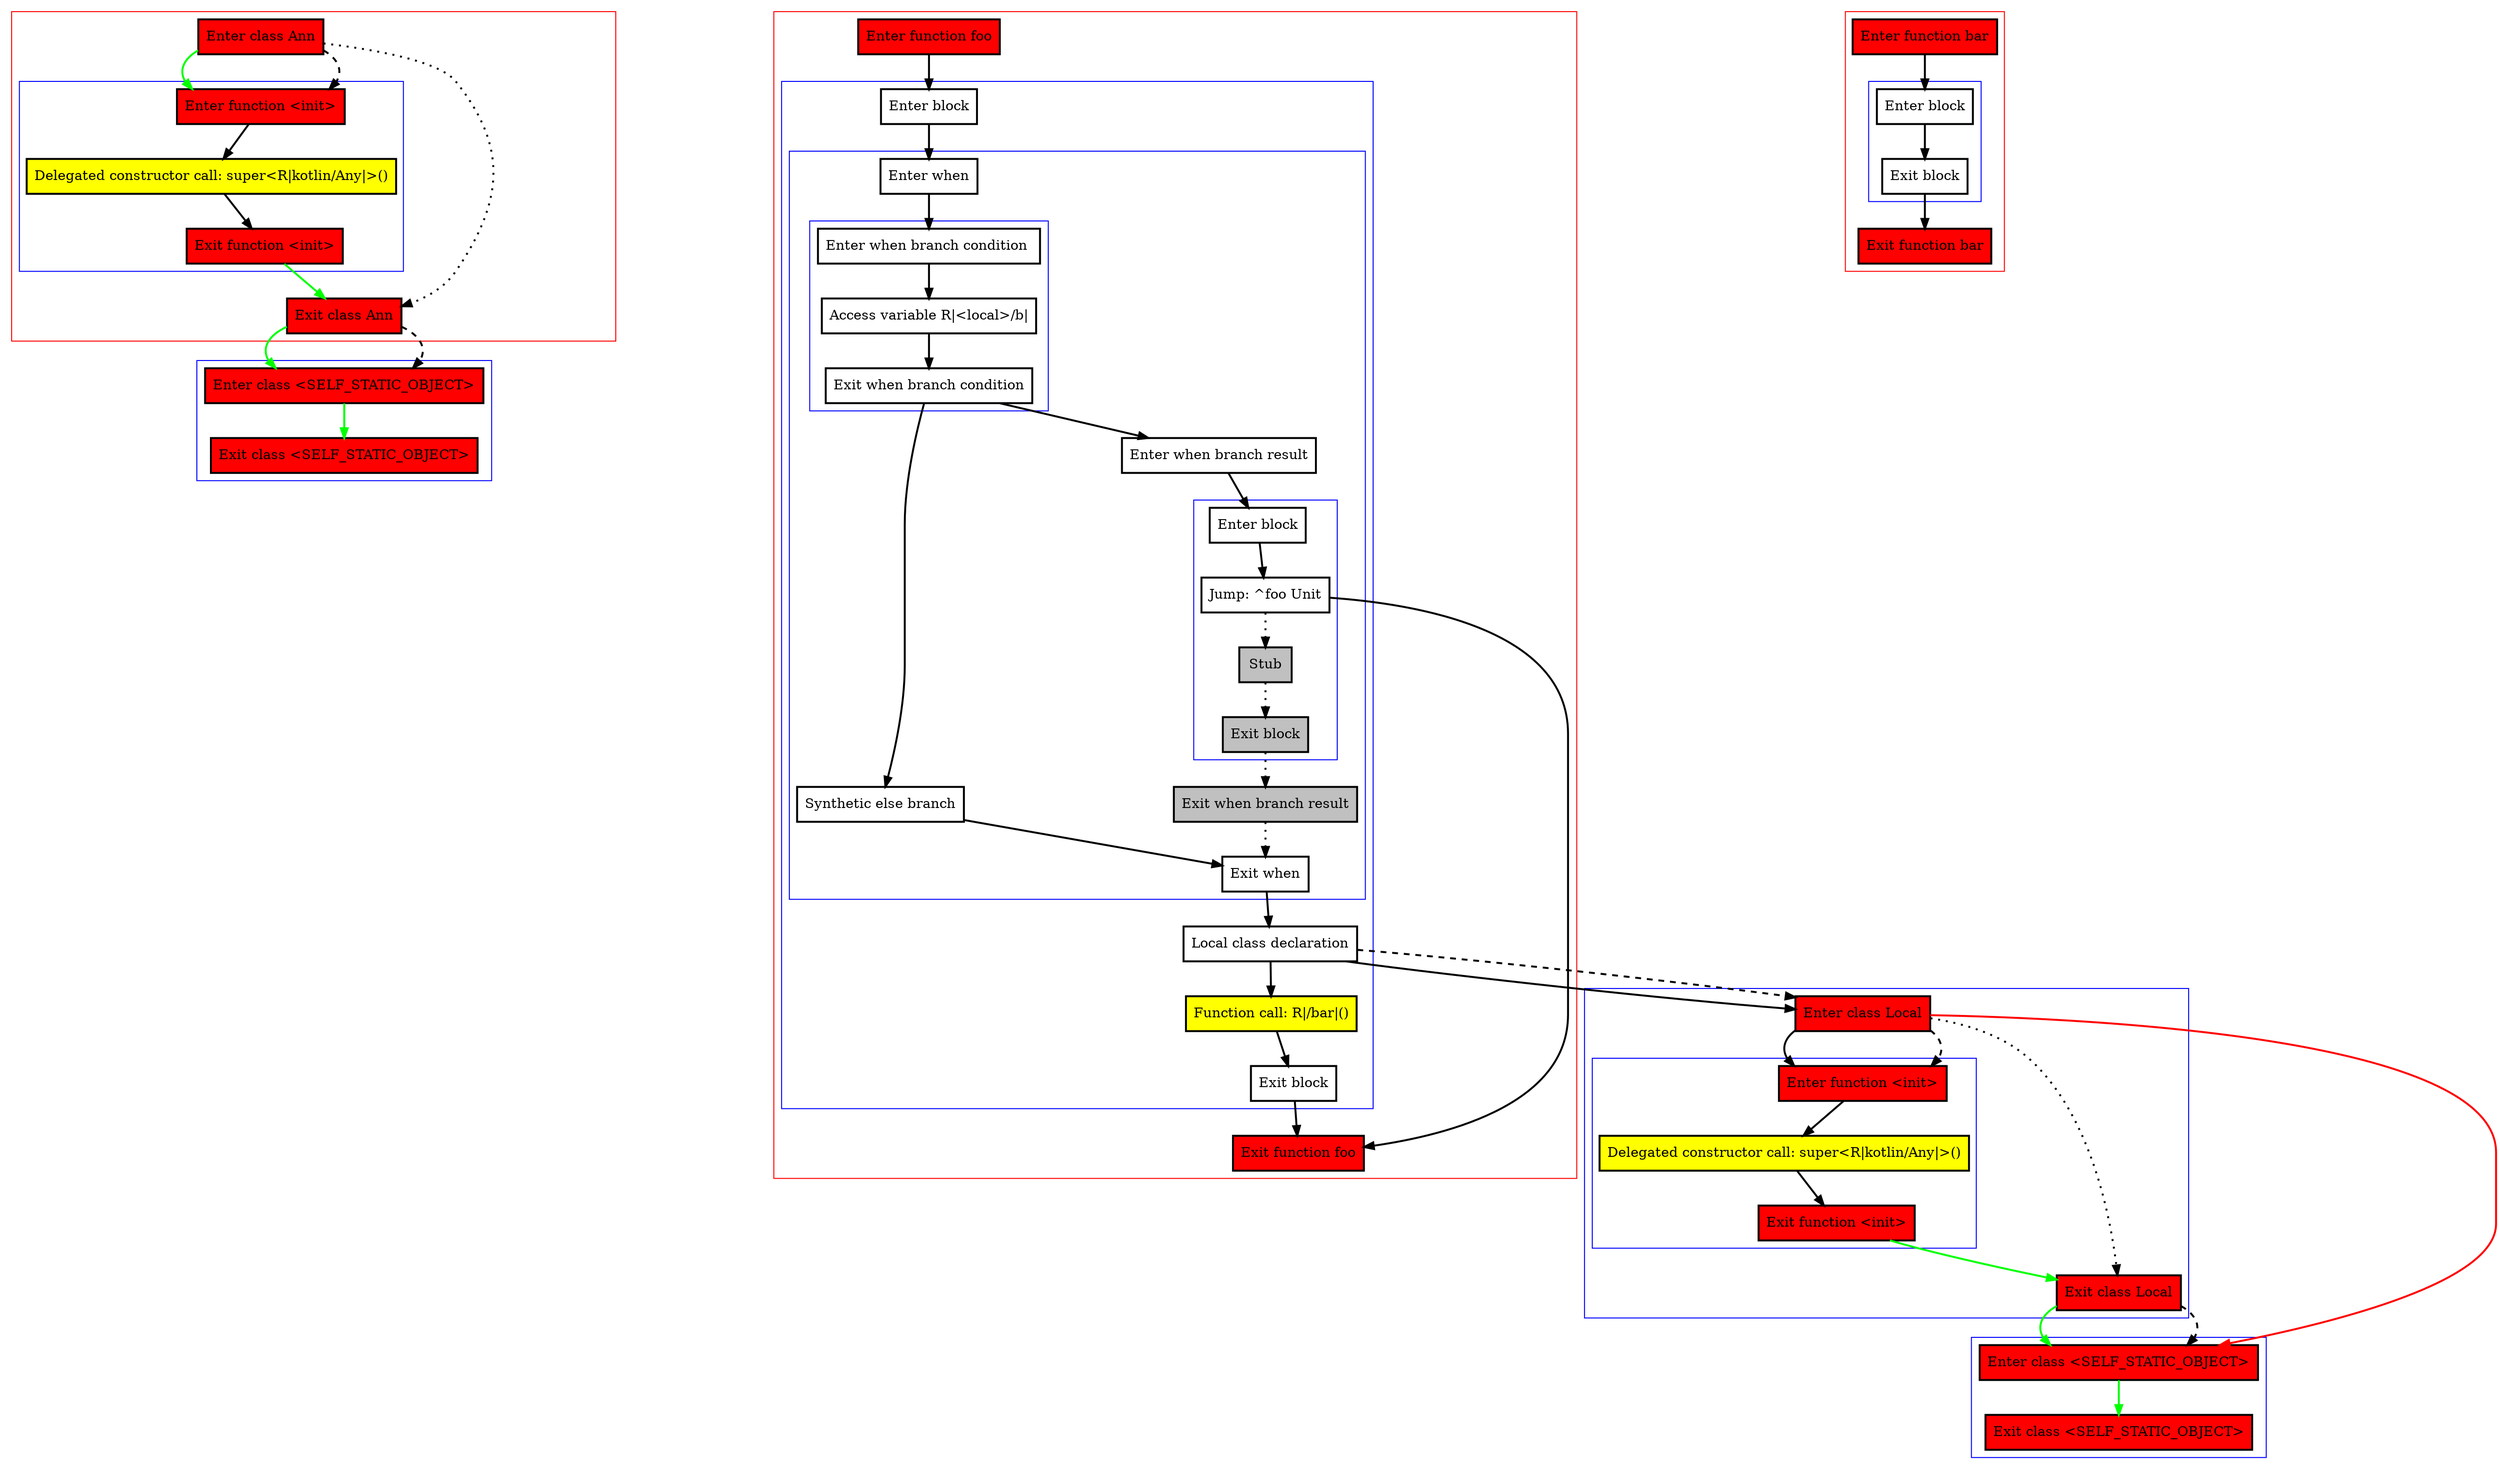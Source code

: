 digraph annotatedLocalClass_kt {
    graph [nodesep=3]
    node [shape=box penwidth=2]
    edge [penwidth=2]

    subgraph cluster_0 {
        color=red
        0 [label="Enter class Ann" style="filled" fillcolor=red];
        subgraph cluster_1 {
            color=blue
            1 [label="Enter function <init>" style="filled" fillcolor=red];
            2 [label="Delegated constructor call: super<R|kotlin/Any|>()" style="filled" fillcolor=yellow];
            3 [label="Exit function <init>" style="filled" fillcolor=red];
        }
        4 [label="Exit class Ann" style="filled" fillcolor=red];
    }
    subgraph cluster_2 {
        color=blue
        5 [label="Enter class <SELF_STATIC_OBJECT>" style="filled" fillcolor=red];
        6 [label="Exit class <SELF_STATIC_OBJECT>" style="filled" fillcolor=red];
    }
    0 -> {1} [color=green];
    0 -> {4} [style=dotted];
    0 -> {1} [style=dashed];
    1 -> {2};
    2 -> {3};
    3 -> {4} [color=green];
    4 -> {5} [color=green];
    4 -> {5} [style=dashed];
    5 -> {6} [color=green];

    subgraph cluster_3 {
        color=red
        7 [label="Enter function foo" style="filled" fillcolor=red];
        subgraph cluster_4 {
            color=blue
            8 [label="Enter block"];
            subgraph cluster_5 {
                color=blue
                9 [label="Enter when"];
                subgraph cluster_6 {
                    color=blue
                    10 [label="Enter when branch condition "];
                    11 [label="Access variable R|<local>/b|"];
                    12 [label="Exit when branch condition"];
                }
                13 [label="Synthetic else branch"];
                14 [label="Enter when branch result"];
                subgraph cluster_7 {
                    color=blue
                    15 [label="Enter block"];
                    16 [label="Jump: ^foo Unit"];
                    17 [label="Stub" style="filled" fillcolor=gray];
                    18 [label="Exit block" style="filled" fillcolor=gray];
                }
                19 [label="Exit when branch result" style="filled" fillcolor=gray];
                20 [label="Exit when"];
            }
            21 [label="Local class declaration"];
            22 [label="Function call: R|/bar|()" style="filled" fillcolor=yellow];
            23 [label="Exit block"];
        }
        24 [label="Exit function foo" style="filled" fillcolor=red];
    }
    subgraph cluster_8 {
        color=blue
        25 [label="Enter class Local" style="filled" fillcolor=red];
        subgraph cluster_9 {
            color=blue
            26 [label="Enter function <init>" style="filled" fillcolor=red];
            27 [label="Delegated constructor call: super<R|kotlin/Any|>()" style="filled" fillcolor=yellow];
            28 [label="Exit function <init>" style="filled" fillcolor=red];
        }
        29 [label="Exit class Local" style="filled" fillcolor=red];
    }
    subgraph cluster_10 {
        color=blue
        30 [label="Enter class <SELF_STATIC_OBJECT>" style="filled" fillcolor=red];
        31 [label="Exit class <SELF_STATIC_OBJECT>" style="filled" fillcolor=red];
    }
    7 -> {8};
    8 -> {9};
    9 -> {10};
    10 -> {11};
    11 -> {12};
    12 -> {13 14};
    13 -> {20};
    14 -> {15};
    15 -> {16};
    16 -> {24};
    16 -> {17} [style=dotted];
    17 -> {18} [style=dotted];
    18 -> {19} [style=dotted];
    19 -> {20} [style=dotted];
    20 -> {21};
    21 -> {22 25};
    21 -> {25} [style=dashed];
    22 -> {23};
    23 -> {24};
    25 -> {26};
    25 -> {30} [color=red];
    25 -> {29} [style=dotted];
    25 -> {26} [style=dashed];
    26 -> {27};
    27 -> {28};
    28 -> {29} [color=green];
    29 -> {30} [color=green];
    29 -> {30} [style=dashed];
    30 -> {31} [color=green];

    subgraph cluster_11 {
        color=red
        32 [label="Enter function bar" style="filled" fillcolor=red];
        subgraph cluster_12 {
            color=blue
            33 [label="Enter block"];
            34 [label="Exit block"];
        }
        35 [label="Exit function bar" style="filled" fillcolor=red];
    }
    32 -> {33};
    33 -> {34};
    34 -> {35};

}
